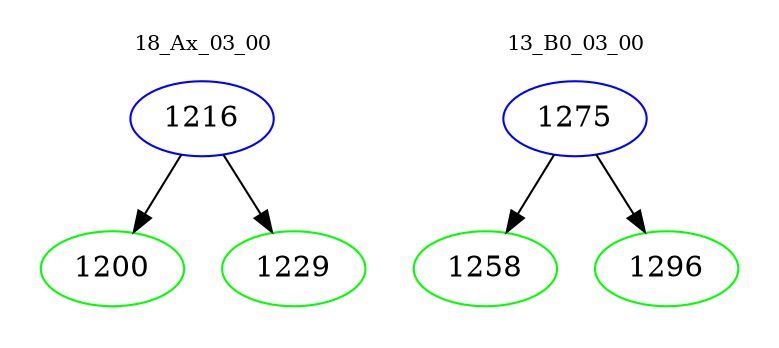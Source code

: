 digraph{
subgraph cluster_0 {
color = white
label = "18_Ax_03_00";
fontsize=10;
T0_1216 [label="1216", color="blue"]
T0_1216 -> T0_1200 [color="black"]
T0_1200 [label="1200", color="green"]
T0_1216 -> T0_1229 [color="black"]
T0_1229 [label="1229", color="green"]
}
subgraph cluster_1 {
color = white
label = "13_B0_03_00";
fontsize=10;
T1_1275 [label="1275", color="blue"]
T1_1275 -> T1_1258 [color="black"]
T1_1258 [label="1258", color="green"]
T1_1275 -> T1_1296 [color="black"]
T1_1296 [label="1296", color="green"]
}
}
